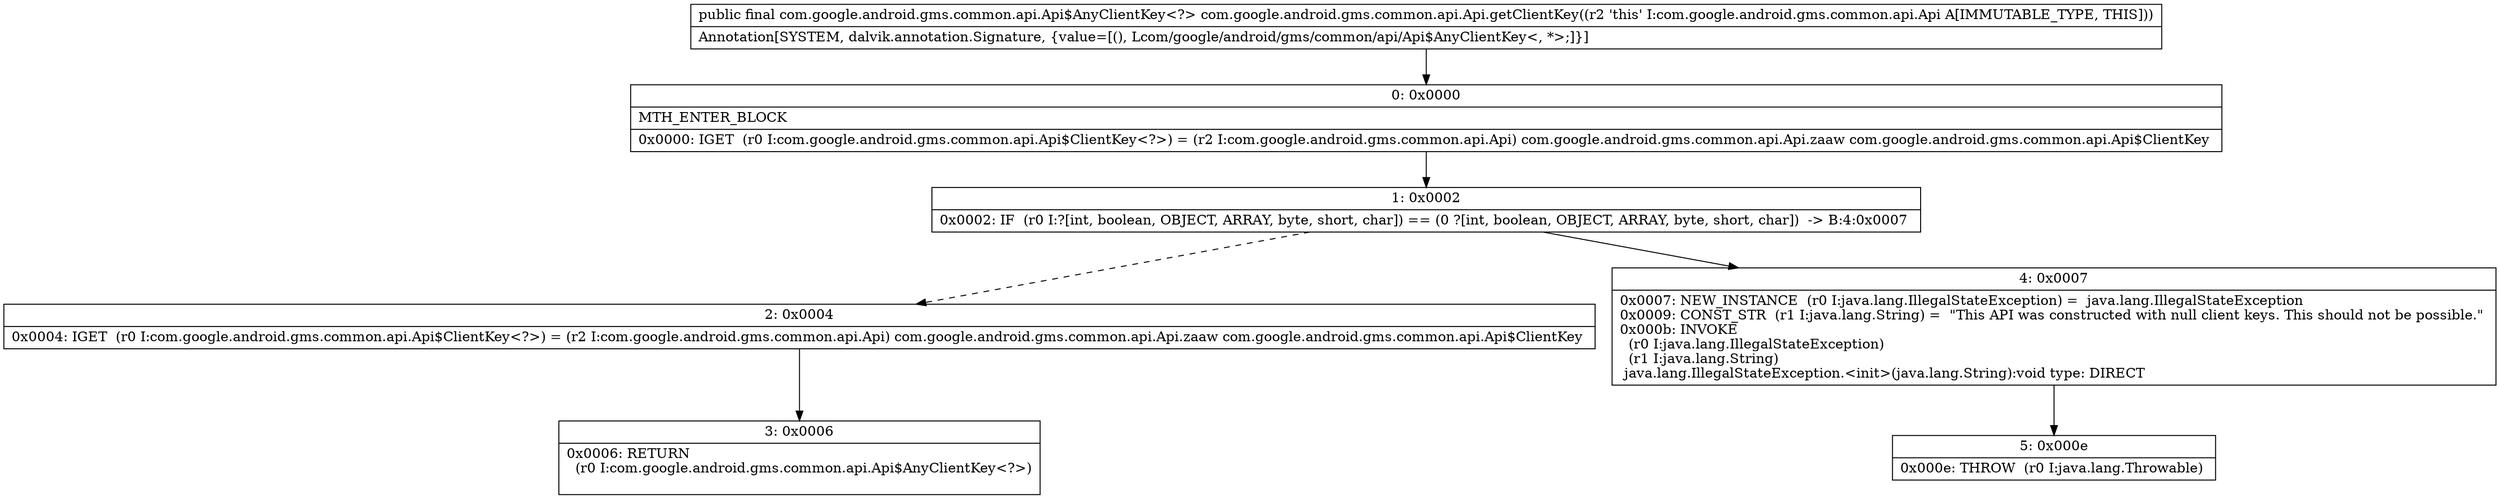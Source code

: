 digraph "CFG forcom.google.android.gms.common.api.Api.getClientKey()Lcom\/google\/android\/gms\/common\/api\/Api$AnyClientKey;" {
Node_0 [shape=record,label="{0\:\ 0x0000|MTH_ENTER_BLOCK\l|0x0000: IGET  (r0 I:com.google.android.gms.common.api.Api$ClientKey\<?\>) = (r2 I:com.google.android.gms.common.api.Api) com.google.android.gms.common.api.Api.zaaw com.google.android.gms.common.api.Api$ClientKey \l}"];
Node_1 [shape=record,label="{1\:\ 0x0002|0x0002: IF  (r0 I:?[int, boolean, OBJECT, ARRAY, byte, short, char]) == (0 ?[int, boolean, OBJECT, ARRAY, byte, short, char])  \-\> B:4:0x0007 \l}"];
Node_2 [shape=record,label="{2\:\ 0x0004|0x0004: IGET  (r0 I:com.google.android.gms.common.api.Api$ClientKey\<?\>) = (r2 I:com.google.android.gms.common.api.Api) com.google.android.gms.common.api.Api.zaaw com.google.android.gms.common.api.Api$ClientKey \l}"];
Node_3 [shape=record,label="{3\:\ 0x0006|0x0006: RETURN  \l  (r0 I:com.google.android.gms.common.api.Api$AnyClientKey\<?\>)\l \l}"];
Node_4 [shape=record,label="{4\:\ 0x0007|0x0007: NEW_INSTANCE  (r0 I:java.lang.IllegalStateException) =  java.lang.IllegalStateException \l0x0009: CONST_STR  (r1 I:java.lang.String) =  \"This API was constructed with null client keys. This should not be possible.\" \l0x000b: INVOKE  \l  (r0 I:java.lang.IllegalStateException)\l  (r1 I:java.lang.String)\l java.lang.IllegalStateException.\<init\>(java.lang.String):void type: DIRECT \l}"];
Node_5 [shape=record,label="{5\:\ 0x000e|0x000e: THROW  (r0 I:java.lang.Throwable) \l}"];
MethodNode[shape=record,label="{public final com.google.android.gms.common.api.Api$AnyClientKey\<?\> com.google.android.gms.common.api.Api.getClientKey((r2 'this' I:com.google.android.gms.common.api.Api A[IMMUTABLE_TYPE, THIS]))  | Annotation[SYSTEM, dalvik.annotation.Signature, \{value=[(), Lcom\/google\/android\/gms\/common\/api\/Api$AnyClientKey\<, *\>;]\}]\l}"];
MethodNode -> Node_0;
Node_0 -> Node_1;
Node_1 -> Node_2[style=dashed];
Node_1 -> Node_4;
Node_2 -> Node_3;
Node_4 -> Node_5;
}

